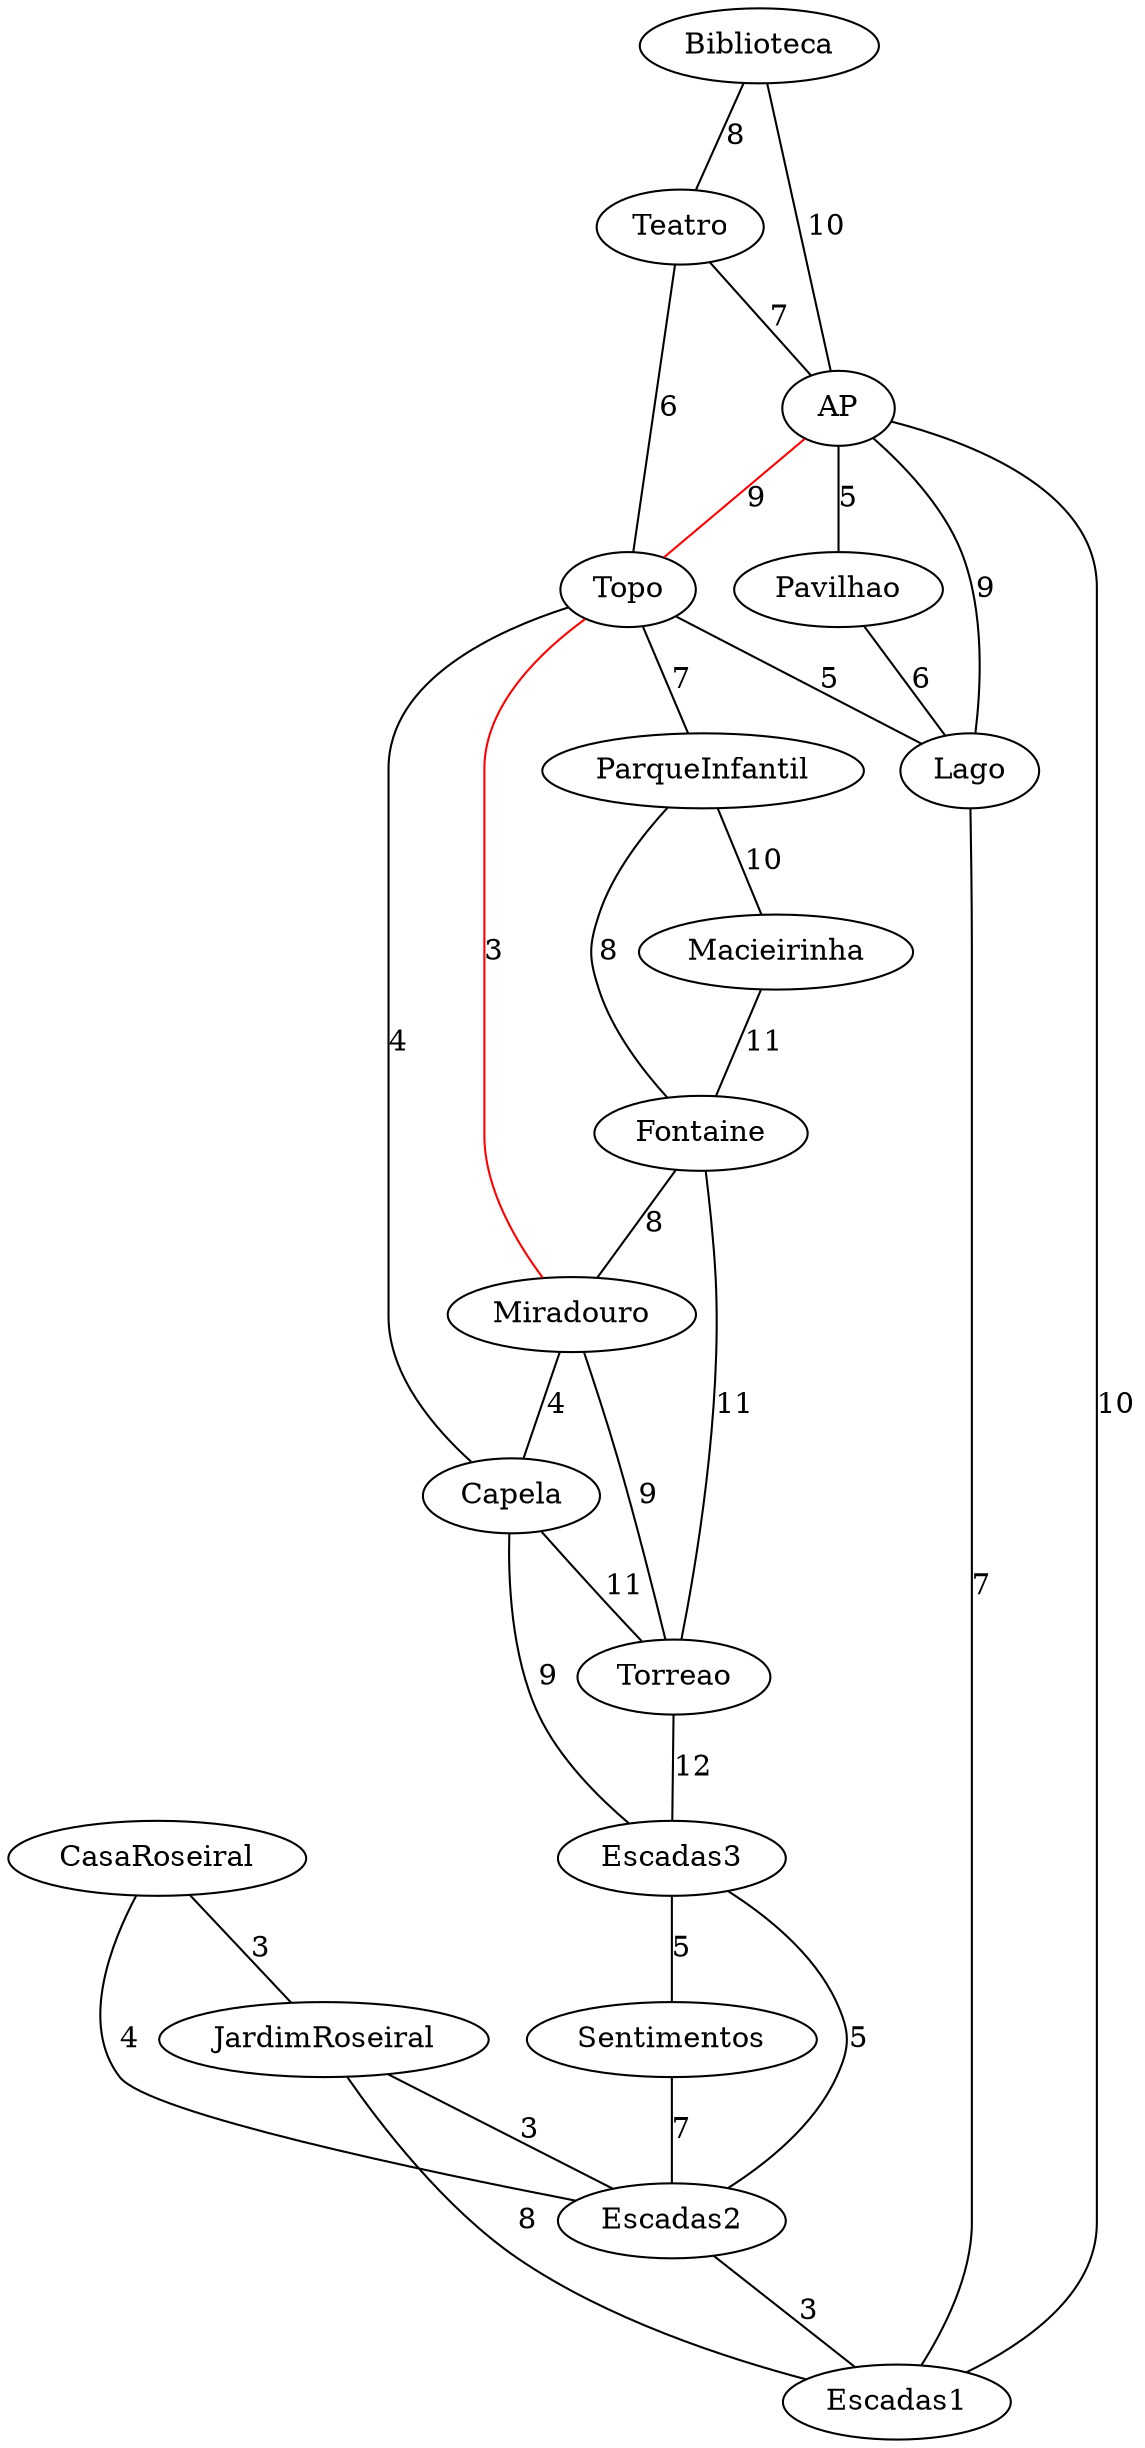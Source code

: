 graph G {
Biblioteca -- Teatro [label="8"];
Biblioteca -- AP [label="10"];
Teatro -- AP [label="7"];
Teatro -- Topo [label="6"];
AP -- Pavilhao [label="5"];
AP -- Topo [label="9", color=red];
AP -- Lago [label="9"];
AP -- Escadas1 [label="10"];
Pavilhao -- Lago [label="6"];
Topo -- ParqueInfantil [label="7"];
Topo -- Miradouro [label="3", color=red];
Topo -- Capela [label="4"];
Topo -- Lago [label="5"];
ParqueInfantil -- Macieirinha [label="10"];
ParqueInfantil -- Fontaine [label="8"];
Macieirinha -- Fontaine [label="11"];
Fontaine -- Miradouro [label="8"];
Fontaine -- Torreao [label="11"];
Miradouro -- Capela [label="4"];
Miradouro -- Torreao [label="9"];
Capela -- Torreao [label="11"];
Capela -- Escadas3 [label="9"];
Torreao -- Escadas3 [label="12"];
Lago -- Escadas1 [label="7"];
Escadas3 -- Sentimentos [label="5"];
Escadas3 -- Escadas2 [label="5"];
Sentimentos -- Escadas2 [label="7"];
CasaRoseiral -- JardimRoseiral [label="3"];
CasaRoseiral -- Escadas2 [label="4"];
JardimRoseiral -- Escadas2 [label="3"];
JardimRoseiral -- Escadas1 [label="8"];
Escadas2 -- Escadas1 [label="3"];
}
